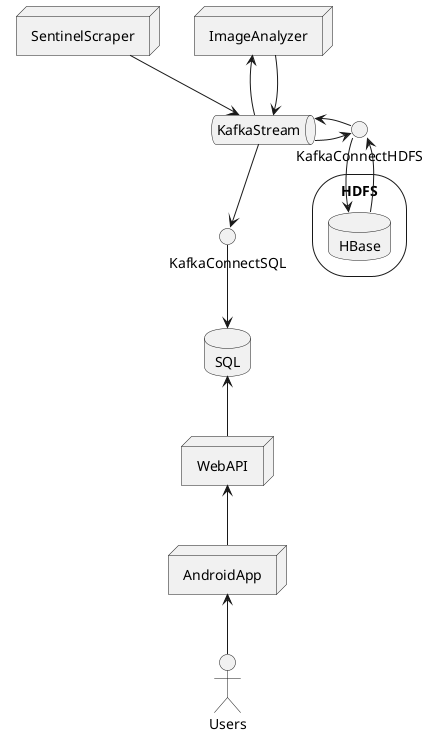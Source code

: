 @startuml
node SentinelScraper
queue KafkaStream
node ImageAnalyzer
node WebAPI
node AndroidApp
circle KafkaConnectSQL
circle KafkaConnectHDFS
actor Users
database SQL
storage HDFS {
    database HBase
}

SentinelScraper --> KafkaStream

ImageAnalyzer <-- KafkaStream

ImageAnalyzer --> KafkaStream

KafkaStream --> KafkaConnectSQL

KafkaStream -> KafkaConnectHDFS

KafkaConnectSQL --> SQL

KafkaConnectHDFS --> HBase

HBase -up-> KafkaConnectHDFS

KafkaConnectHDFS -left-> KafkaStream

SQL <-- WebAPI

WebAPI <-- AndroidApp

Users -up-> AndroidApp

@enduml
